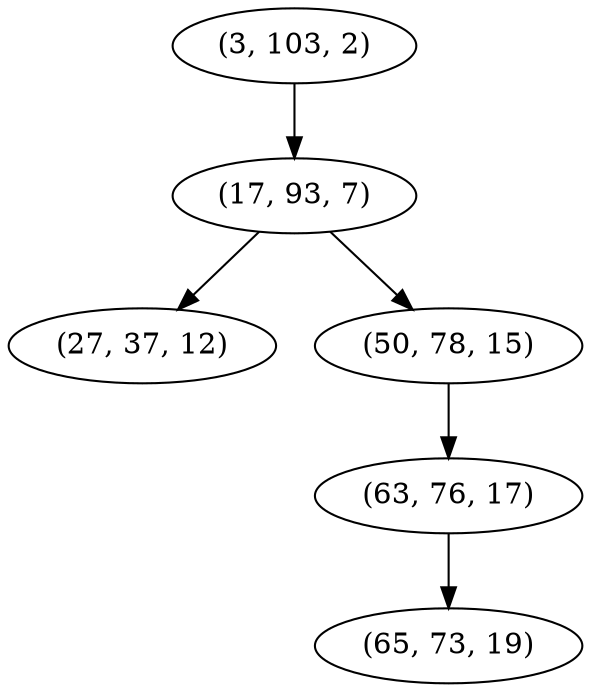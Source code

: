 digraph tree {
    "(3, 103, 2)";
    "(17, 93, 7)";
    "(27, 37, 12)";
    "(50, 78, 15)";
    "(63, 76, 17)";
    "(65, 73, 19)";
    "(3, 103, 2)" -> "(17, 93, 7)";
    "(17, 93, 7)" -> "(27, 37, 12)";
    "(17, 93, 7)" -> "(50, 78, 15)";
    "(50, 78, 15)" -> "(63, 76, 17)";
    "(63, 76, 17)" -> "(65, 73, 19)";
}
